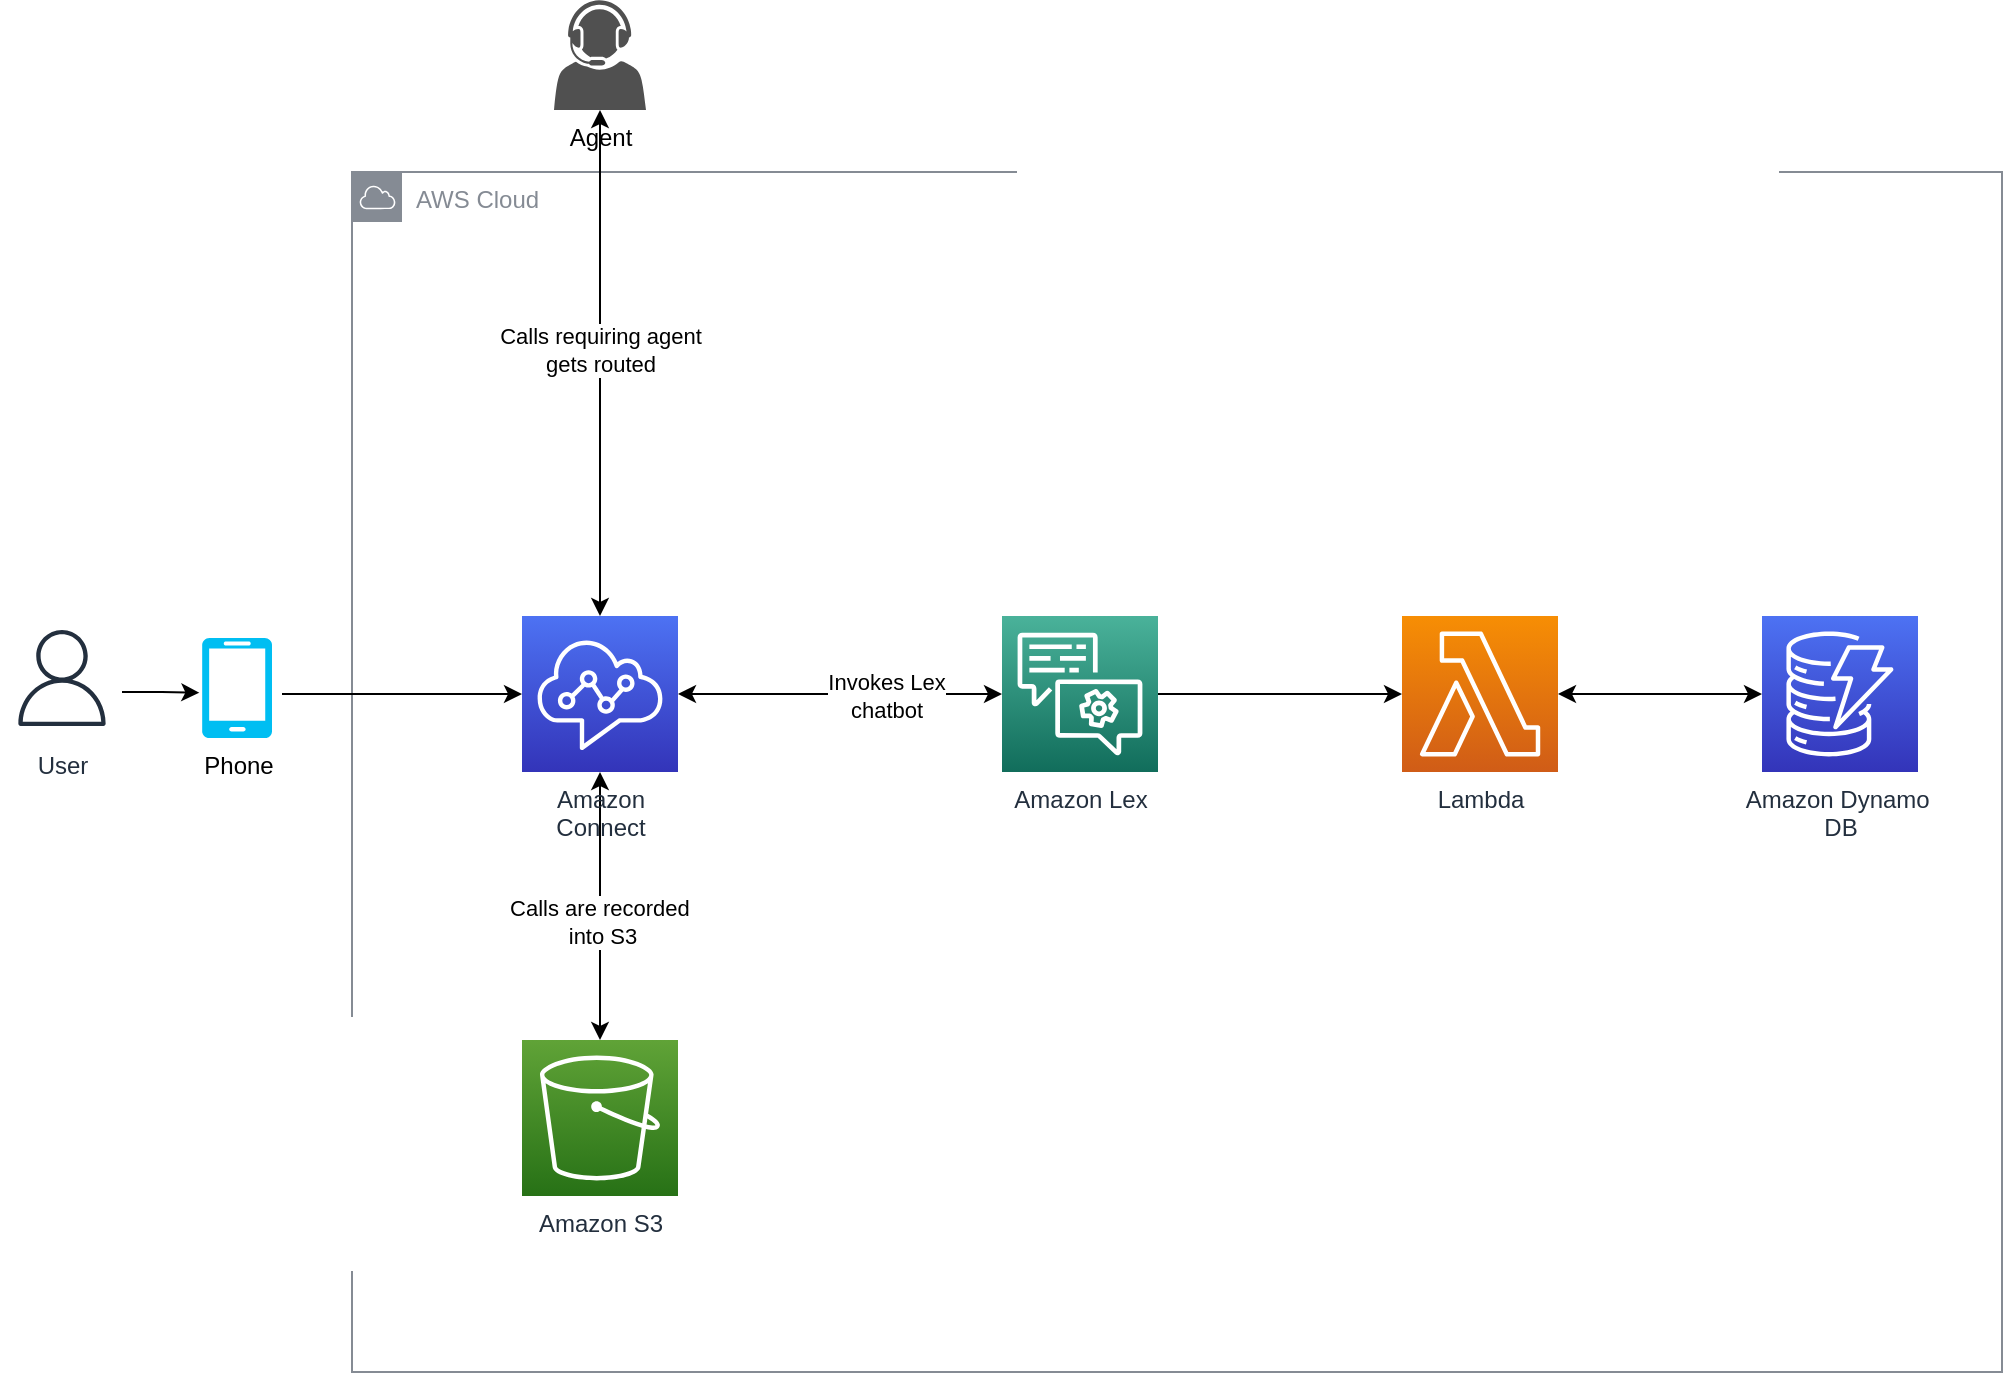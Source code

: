 <mxfile version="13.5.3" type="github">
  <diagram id="v1e2pg8IzNtGAzsSoaOG" name="Page-1">
    <mxGraphModel dx="2066" dy="1105" grid="1" gridSize="10" guides="1" tooltips="1" connect="1" arrows="1" fold="1" page="1" pageScale="1" pageWidth="1169" pageHeight="827" math="0" shadow="0">
      <root>
        <mxCell id="0" />
        <mxCell id="1" parent="0" />
        <mxCell id="oPf_UwXsWGQcEeh8l3xa-1" value="AWS Cloud" style="outlineConnect=0;gradientColor=none;html=1;whiteSpace=wrap;fontSize=12;fontStyle=0;shape=mxgraph.aws4.group;grIcon=mxgraph.aws4.group_aws_cloud;strokeColor=#858B94;fillColor=none;verticalAlign=top;align=left;spacingLeft=30;fontColor=#858B94;dashed=0;" parent="1" vertex="1">
          <mxGeometry x="235" y="157" width="825" height="600" as="geometry" />
        </mxCell>
        <mxCell id="oPf_UwXsWGQcEeh8l3xa-19" style="edgeStyle=orthogonalEdgeStyle;rounded=0;orthogonalLoop=1;jettySize=auto;html=1;startArrow=classic;startFill=1;" parent="1" source="oPf_UwXsWGQcEeh8l3xa-2" target="oPf_UwXsWGQcEeh8l3xa-16" edge="1">
          <mxGeometry relative="1" as="geometry" />
        </mxCell>
        <mxCell id="oPf_UwXsWGQcEeh8l3xa-21" value="Calls requiring agent&lt;br&gt;gets routed" style="edgeLabel;html=1;align=center;verticalAlign=middle;resizable=0;points=[];" parent="oPf_UwXsWGQcEeh8l3xa-19" vertex="1" connectable="0">
          <mxGeometry x="0.051" relative="1" as="geometry">
            <mxPoint as="offset" />
          </mxGeometry>
        </mxCell>
        <mxCell id="oPf_UwXsWGQcEeh8l3xa-20" style="edgeStyle=orthogonalEdgeStyle;rounded=0;orthogonalLoop=1;jettySize=auto;html=1;startArrow=classic;startFill=1;" parent="1" source="oPf_UwXsWGQcEeh8l3xa-2" target="oPf_UwXsWGQcEeh8l3xa-15" edge="1">
          <mxGeometry relative="1" as="geometry" />
        </mxCell>
        <mxCell id="oPf_UwXsWGQcEeh8l3xa-22" value="Calls are recorded&amp;nbsp;&lt;br&gt;into S3" style="edgeLabel;html=1;align=center;verticalAlign=middle;resizable=0;points=[];" parent="oPf_UwXsWGQcEeh8l3xa-20" vertex="1" connectable="0">
          <mxGeometry x="0.115" y="1" relative="1" as="geometry">
            <mxPoint as="offset" />
          </mxGeometry>
        </mxCell>
        <mxCell id="oPf_UwXsWGQcEeh8l3xa-24" style="edgeStyle=orthogonalEdgeStyle;rounded=0;orthogonalLoop=1;jettySize=auto;html=1;startArrow=classic;startFill=1;" parent="1" source="oPf_UwXsWGQcEeh8l3xa-2" target="oPf_UwXsWGQcEeh8l3xa-8" edge="1">
          <mxGeometry relative="1" as="geometry" />
        </mxCell>
        <mxCell id="oPf_UwXsWGQcEeh8l3xa-30" value="Invokes Lex &lt;br&gt;chatbot" style="edgeLabel;html=1;align=center;verticalAlign=middle;resizable=0;points=[];" parent="oPf_UwXsWGQcEeh8l3xa-24" vertex="1" connectable="0">
          <mxGeometry x="0.279" y="-1" relative="1" as="geometry">
            <mxPoint as="offset" />
          </mxGeometry>
        </mxCell>
        <mxCell id="oPf_UwXsWGQcEeh8l3xa-2" value="Amazon&lt;br&gt;Connect" style="outlineConnect=0;fontColor=#232F3E;gradientColor=#4D72F3;gradientDirection=north;fillColor=#3334B9;strokeColor=#ffffff;dashed=0;verticalLabelPosition=bottom;verticalAlign=top;align=center;html=1;fontSize=12;fontStyle=0;aspect=fixed;shape=mxgraph.aws4.resourceIcon;resIcon=mxgraph.aws4.connect;" parent="1" vertex="1">
          <mxGeometry x="320" y="379" width="78" height="78" as="geometry" />
        </mxCell>
        <mxCell id="oPf_UwXsWGQcEeh8l3xa-4" value="" style="edgeStyle=orthogonalEdgeStyle;rounded=0;orthogonalLoop=1;jettySize=auto;html=1;" parent="1" target="oPf_UwXsWGQcEeh8l3xa-2" edge="1">
          <mxGeometry relative="1" as="geometry">
            <mxPoint x="200" y="418" as="sourcePoint" />
            <Array as="points">
              <mxPoint x="200" y="418" />
            </Array>
          </mxGeometry>
        </mxCell>
        <mxCell id="oPf_UwXsWGQcEeh8l3xa-7" value="" style="edgeStyle=orthogonalEdgeStyle;rounded=0;orthogonalLoop=1;jettySize=auto;html=1;entryX=-0.038;entryY=0.547;entryDx=0;entryDy=0;entryPerimeter=0;" parent="1" target="oPf_UwXsWGQcEeh8l3xa-6" edge="1">
          <mxGeometry relative="1" as="geometry">
            <mxPoint x="120" y="417" as="sourcePoint" />
            <mxPoint x="150" y="417" as="targetPoint" />
            <Array as="points">
              <mxPoint x="140" y="417" />
            </Array>
          </mxGeometry>
        </mxCell>
        <mxCell id="oPf_UwXsWGQcEeh8l3xa-3" value="User" style="outlineConnect=0;fontColor=#232F3E;gradientColor=none;strokeColor=#232F3E;fillColor=#ffffff;dashed=0;verticalLabelPosition=bottom;verticalAlign=top;align=center;html=1;fontSize=12;fontStyle=0;aspect=fixed;shape=mxgraph.aws4.resourceIcon;resIcon=mxgraph.aws4.user;" parent="1" vertex="1">
          <mxGeometry x="60" y="380" width="60" height="60" as="geometry" />
        </mxCell>
        <mxCell id="oPf_UwXsWGQcEeh8l3xa-6" value="Phone" style="verticalLabelPosition=bottom;html=1;verticalAlign=top;align=center;strokeColor=none;fillColor=#00BEF2;shape=mxgraph.azure.mobile;pointerEvents=1;" parent="1" vertex="1">
          <mxGeometry x="160" y="390" width="35" height="50" as="geometry" />
        </mxCell>
        <mxCell id="kgRh4x4kqIAzJzRk-_Ba-1" style="edgeStyle=orthogonalEdgeStyle;rounded=0;orthogonalLoop=1;jettySize=auto;html=1;" parent="1" source="oPf_UwXsWGQcEeh8l3xa-8" target="oPf_UwXsWGQcEeh8l3xa-14" edge="1">
          <mxGeometry relative="1" as="geometry" />
        </mxCell>
        <mxCell id="oPf_UwXsWGQcEeh8l3xa-8" value="Amazon Lex" style="outlineConnect=0;fontColor=#232F3E;gradientColor=#4AB29A;gradientDirection=north;fillColor=#116D5B;strokeColor=#ffffff;dashed=0;verticalLabelPosition=bottom;verticalAlign=top;align=center;html=1;fontSize=12;fontStyle=0;aspect=fixed;shape=mxgraph.aws4.resourceIcon;resIcon=mxgraph.aws4.lex;" parent="1" vertex="1">
          <mxGeometry x="560" y="379" width="78" height="78" as="geometry" />
        </mxCell>
        <mxCell id="oPf_UwXsWGQcEeh8l3xa-10" value="Amazon Dynamo&amp;nbsp;&lt;br&gt;DB" style="outlineConnect=0;fontColor=#232F3E;gradientColor=#4D72F3;gradientDirection=north;fillColor=#3334B9;strokeColor=#ffffff;dashed=0;verticalLabelPosition=bottom;verticalAlign=top;align=center;html=1;fontSize=12;fontStyle=0;aspect=fixed;shape=mxgraph.aws4.resourceIcon;resIcon=mxgraph.aws4.dynamodb;" parent="1" vertex="1">
          <mxGeometry x="940" y="379" width="78" height="78" as="geometry" />
        </mxCell>
        <mxCell id="oPf_UwXsWGQcEeh8l3xa-26" style="edgeStyle=orthogonalEdgeStyle;rounded=0;orthogonalLoop=1;jettySize=auto;html=1;startArrow=classic;startFill=1;" parent="1" source="oPf_UwXsWGQcEeh8l3xa-14" target="oPf_UwXsWGQcEeh8l3xa-10" edge="1">
          <mxGeometry relative="1" as="geometry" />
        </mxCell>
        <mxCell id="oPf_UwXsWGQcEeh8l3xa-14" value="Lambda" style="outlineConnect=0;fontColor=#232F3E;gradientColor=#F78E04;gradientDirection=north;fillColor=#D05C17;strokeColor=#ffffff;dashed=0;verticalLabelPosition=bottom;verticalAlign=top;align=center;html=1;fontSize=12;fontStyle=0;aspect=fixed;shape=mxgraph.aws4.resourceIcon;resIcon=mxgraph.aws4.lambda;" parent="1" vertex="1">
          <mxGeometry x="760" y="379" width="78" height="78" as="geometry" />
        </mxCell>
        <mxCell id="oPf_UwXsWGQcEeh8l3xa-15" value="Amazon S3" style="outlineConnect=0;fontColor=#232F3E;gradientColor=#60A337;gradientDirection=north;fillColor=#277116;strokeColor=#ffffff;dashed=0;verticalLabelPosition=bottom;verticalAlign=top;align=center;html=1;fontSize=12;fontStyle=0;aspect=fixed;shape=mxgraph.aws4.resourceIcon;resIcon=mxgraph.aws4.s3;" parent="1" vertex="1">
          <mxGeometry x="320" y="591" width="78" height="78" as="geometry" />
        </mxCell>
        <mxCell id="oPf_UwXsWGQcEeh8l3xa-16" value="Agent" style="pointerEvents=1;shadow=0;dashed=0;html=1;strokeColor=none;fillColor=#505050;labelPosition=center;verticalLabelPosition=bottom;verticalAlign=top;outlineConnect=0;align=center;shape=mxgraph.office.users.call_center_agent;" parent="1" vertex="1">
          <mxGeometry x="336" y="71" width="46" height="55" as="geometry" />
        </mxCell>
      </root>
    </mxGraphModel>
  </diagram>
</mxfile>
